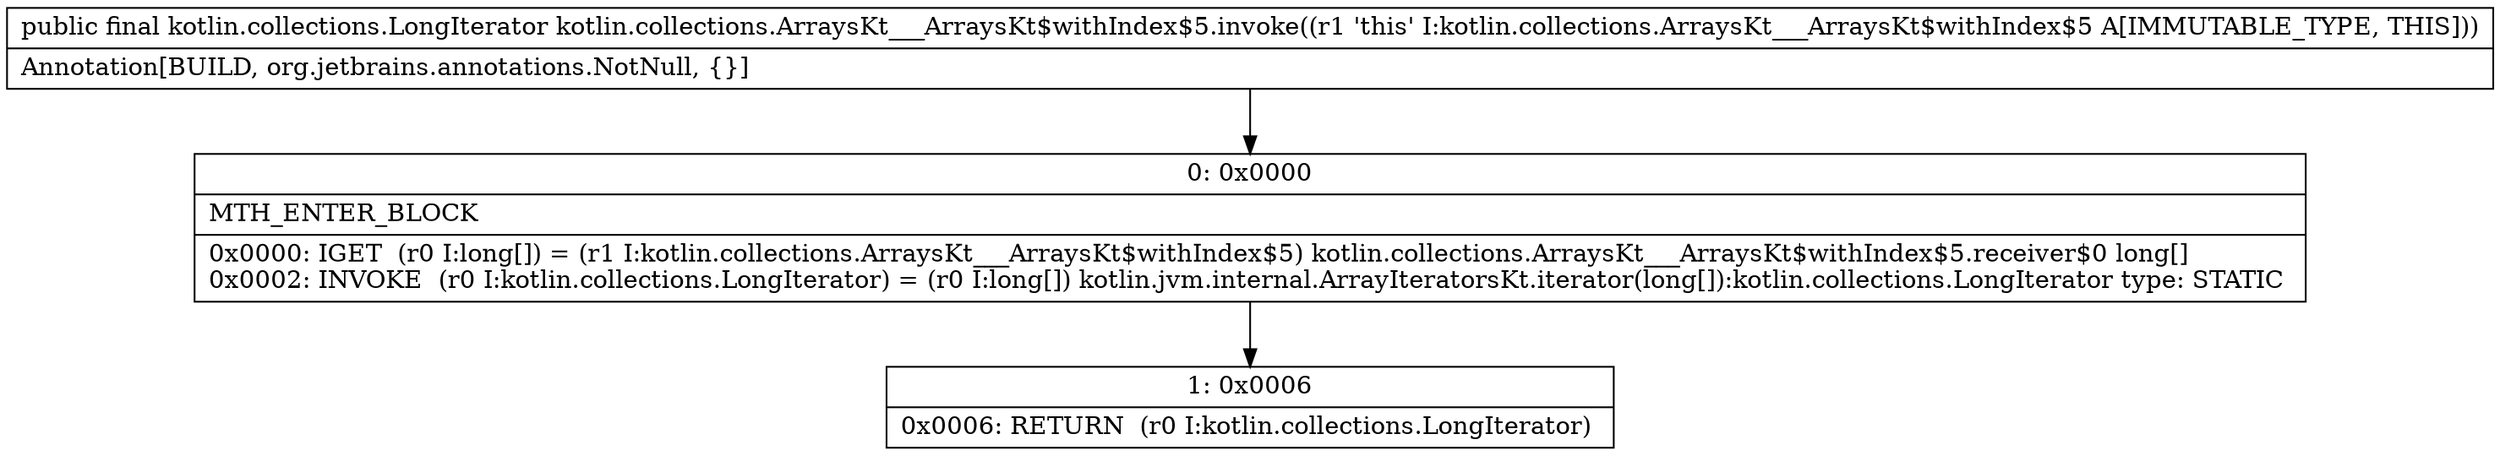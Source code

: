 digraph "CFG forkotlin.collections.ArraysKt___ArraysKt$withIndex$5.invoke()Lkotlin\/collections\/LongIterator;" {
Node_0 [shape=record,label="{0\:\ 0x0000|MTH_ENTER_BLOCK\l|0x0000: IGET  (r0 I:long[]) = (r1 I:kotlin.collections.ArraysKt___ArraysKt$withIndex$5) kotlin.collections.ArraysKt___ArraysKt$withIndex$5.receiver$0 long[] \l0x0002: INVOKE  (r0 I:kotlin.collections.LongIterator) = (r0 I:long[]) kotlin.jvm.internal.ArrayIteratorsKt.iterator(long[]):kotlin.collections.LongIterator type: STATIC \l}"];
Node_1 [shape=record,label="{1\:\ 0x0006|0x0006: RETURN  (r0 I:kotlin.collections.LongIterator) \l}"];
MethodNode[shape=record,label="{public final kotlin.collections.LongIterator kotlin.collections.ArraysKt___ArraysKt$withIndex$5.invoke((r1 'this' I:kotlin.collections.ArraysKt___ArraysKt$withIndex$5 A[IMMUTABLE_TYPE, THIS]))  | Annotation[BUILD, org.jetbrains.annotations.NotNull, \{\}]\l}"];
MethodNode -> Node_0;
Node_0 -> Node_1;
}


